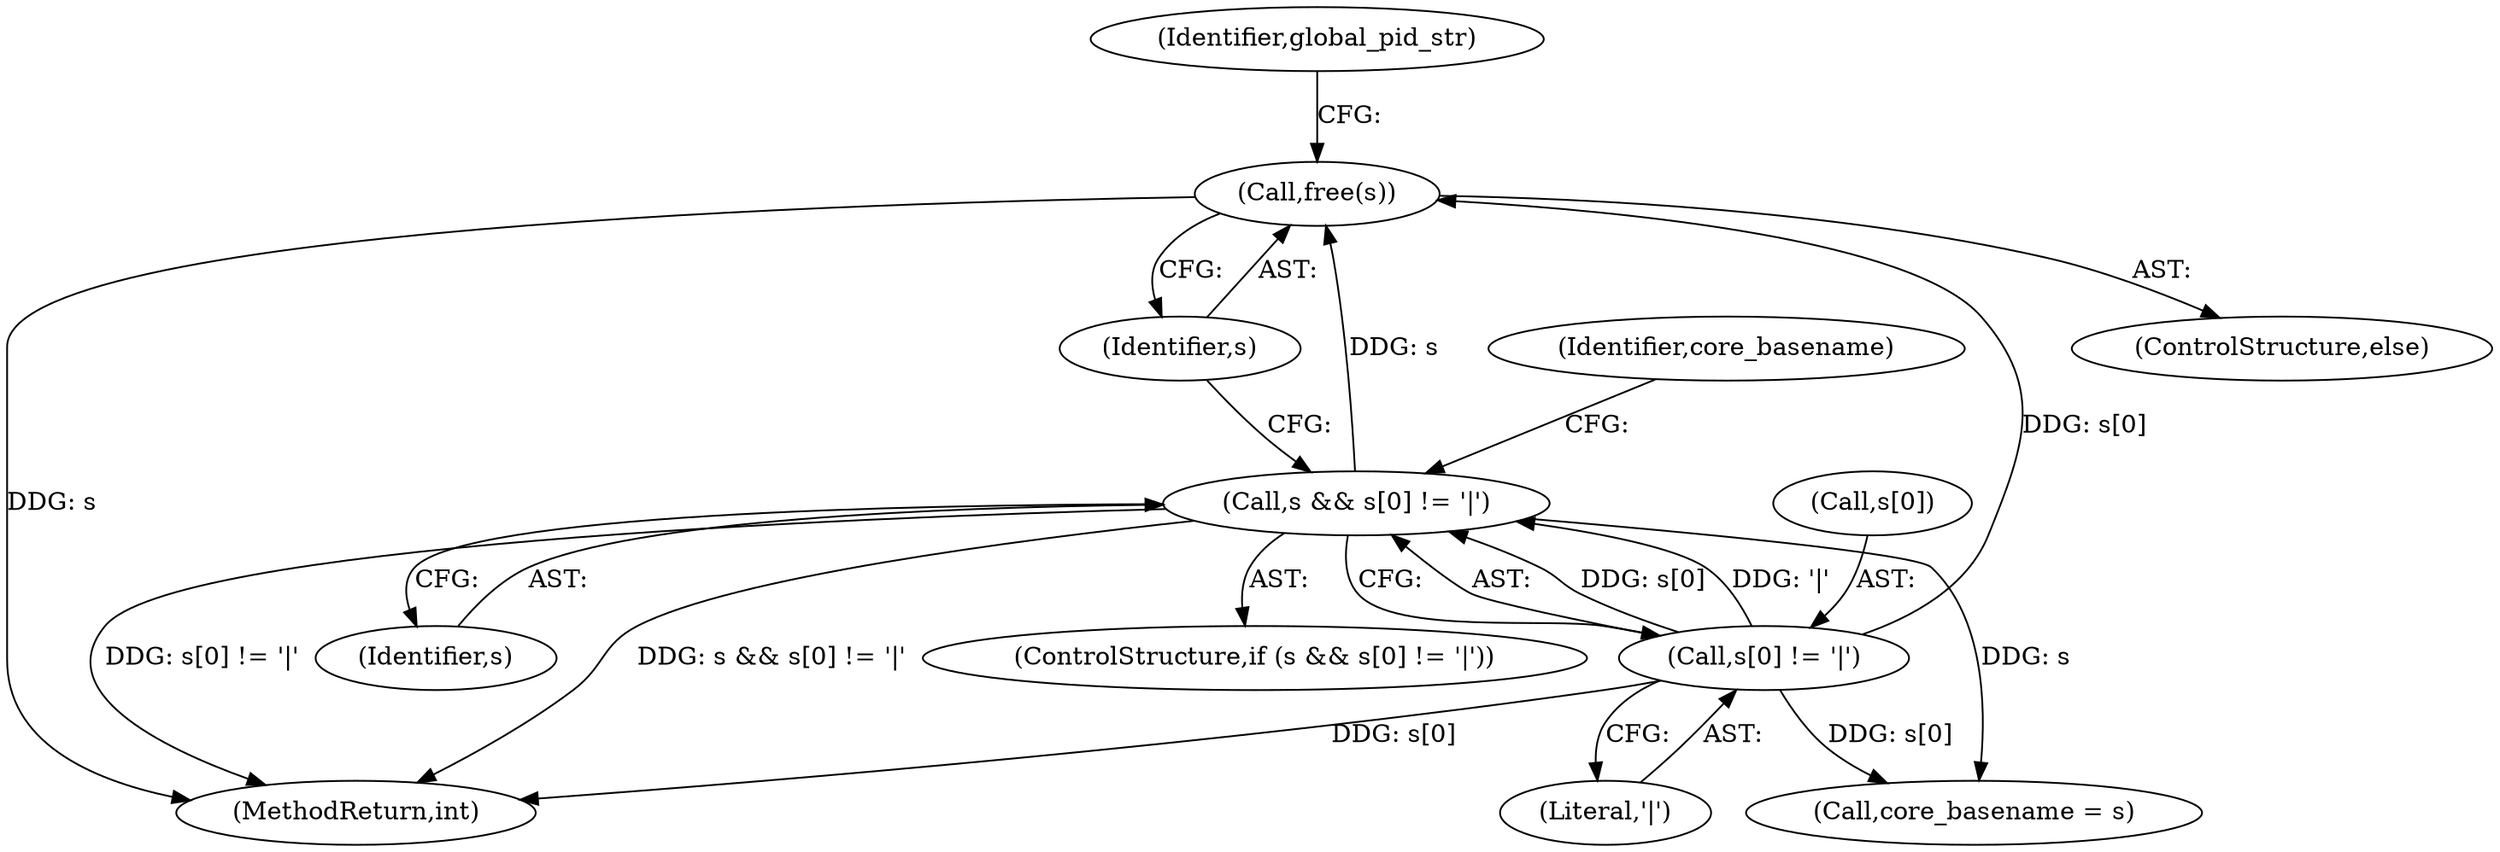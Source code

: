 digraph "0_abrt_3c1b60cfa62d39e5fff5a53a5bc53dae189e740e@API" {
"1000426" [label="(Call,free(s))"];
"1000415" [label="(Call,s && s[0] != '|')"];
"1000417" [label="(Call,s[0] != '|')"];
"1001447" [label="(MethodReturn,int)"];
"1000417" [label="(Call,s[0] != '|')"];
"1000423" [label="(Identifier,core_basename)"];
"1000426" [label="(Call,free(s))"];
"1000421" [label="(Literal,'|')"];
"1000415" [label="(Call,s && s[0] != '|')"];
"1000430" [label="(Identifier,global_pid_str)"];
"1000416" [label="(Identifier,s)"];
"1000422" [label="(Call,core_basename = s)"];
"1000418" [label="(Call,s[0])"];
"1000425" [label="(ControlStructure,else)"];
"1000414" [label="(ControlStructure,if (s && s[0] != '|'))"];
"1000427" [label="(Identifier,s)"];
"1000426" -> "1000425"  [label="AST: "];
"1000426" -> "1000427"  [label="CFG: "];
"1000427" -> "1000426"  [label="AST: "];
"1000430" -> "1000426"  [label="CFG: "];
"1000426" -> "1001447"  [label="DDG: s"];
"1000415" -> "1000426"  [label="DDG: s"];
"1000417" -> "1000426"  [label="DDG: s[0]"];
"1000415" -> "1000414"  [label="AST: "];
"1000415" -> "1000416"  [label="CFG: "];
"1000415" -> "1000417"  [label="CFG: "];
"1000416" -> "1000415"  [label="AST: "];
"1000417" -> "1000415"  [label="AST: "];
"1000423" -> "1000415"  [label="CFG: "];
"1000427" -> "1000415"  [label="CFG: "];
"1000415" -> "1001447"  [label="DDG: s && s[0] != '|'"];
"1000415" -> "1001447"  [label="DDG: s[0] != '|'"];
"1000417" -> "1000415"  [label="DDG: s[0]"];
"1000417" -> "1000415"  [label="DDG: '|'"];
"1000415" -> "1000422"  [label="DDG: s"];
"1000417" -> "1000421"  [label="CFG: "];
"1000418" -> "1000417"  [label="AST: "];
"1000421" -> "1000417"  [label="AST: "];
"1000417" -> "1001447"  [label="DDG: s[0]"];
"1000417" -> "1000422"  [label="DDG: s[0]"];
}
